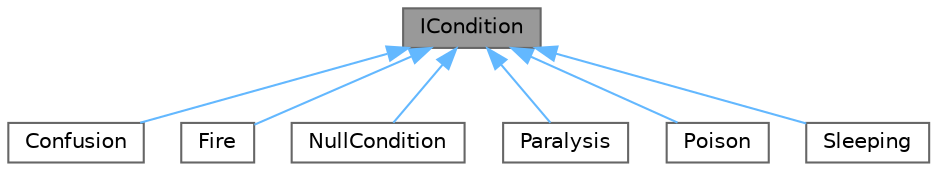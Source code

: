 digraph "ICondition"
{
 // LATEX_PDF_SIZE
  bgcolor="transparent";
  edge [fontname=Helvetica,fontsize=10,labelfontname=Helvetica,labelfontsize=10];
  node [fontname=Helvetica,fontsize=10,shape=box,height=0.2,width=0.4];
  Node1 [id="Node000001",label="ICondition",height=0.2,width=0.4,color="gray40", fillcolor="grey60", style="filled", fontcolor="black",tooltip=" "];
  Node1 -> Node2 [id="edge1_Node000001_Node000002",dir="back",color="steelblue1",style="solid",tooltip=" "];
  Node2 [id="Node000002",label="Confusion",height=0.2,width=0.4,color="gray40", fillcolor="white", style="filled",URL="$class_confusion.html",tooltip=" "];
  Node1 -> Node3 [id="edge2_Node000001_Node000003",dir="back",color="steelblue1",style="solid",tooltip=" "];
  Node3 [id="Node000003",label="Fire",height=0.2,width=0.4,color="gray40", fillcolor="white", style="filled",URL="$class_fire.html",tooltip=" "];
  Node1 -> Node4 [id="edge3_Node000001_Node000004",dir="back",color="steelblue1",style="solid",tooltip=" "];
  Node4 [id="Node000004",label="NullCondition",height=0.2,width=0.4,color="gray40", fillcolor="white", style="filled",URL="$class_null_condition.html",tooltip=" "];
  Node1 -> Node5 [id="edge4_Node000001_Node000005",dir="back",color="steelblue1",style="solid",tooltip=" "];
  Node5 [id="Node000005",label="Paralysis",height=0.2,width=0.4,color="gray40", fillcolor="white", style="filled",URL="$class_paralysis.html",tooltip=" "];
  Node1 -> Node6 [id="edge5_Node000001_Node000006",dir="back",color="steelblue1",style="solid",tooltip=" "];
  Node6 [id="Node000006",label="Poison",height=0.2,width=0.4,color="gray40", fillcolor="white", style="filled",URL="$class_poison.html",tooltip=" "];
  Node1 -> Node7 [id="edge6_Node000001_Node000007",dir="back",color="steelblue1",style="solid",tooltip=" "];
  Node7 [id="Node000007",label="Sleeping",height=0.2,width=0.4,color="gray40", fillcolor="white", style="filled",URL="$class_sleeping.html",tooltip=" "];
}
